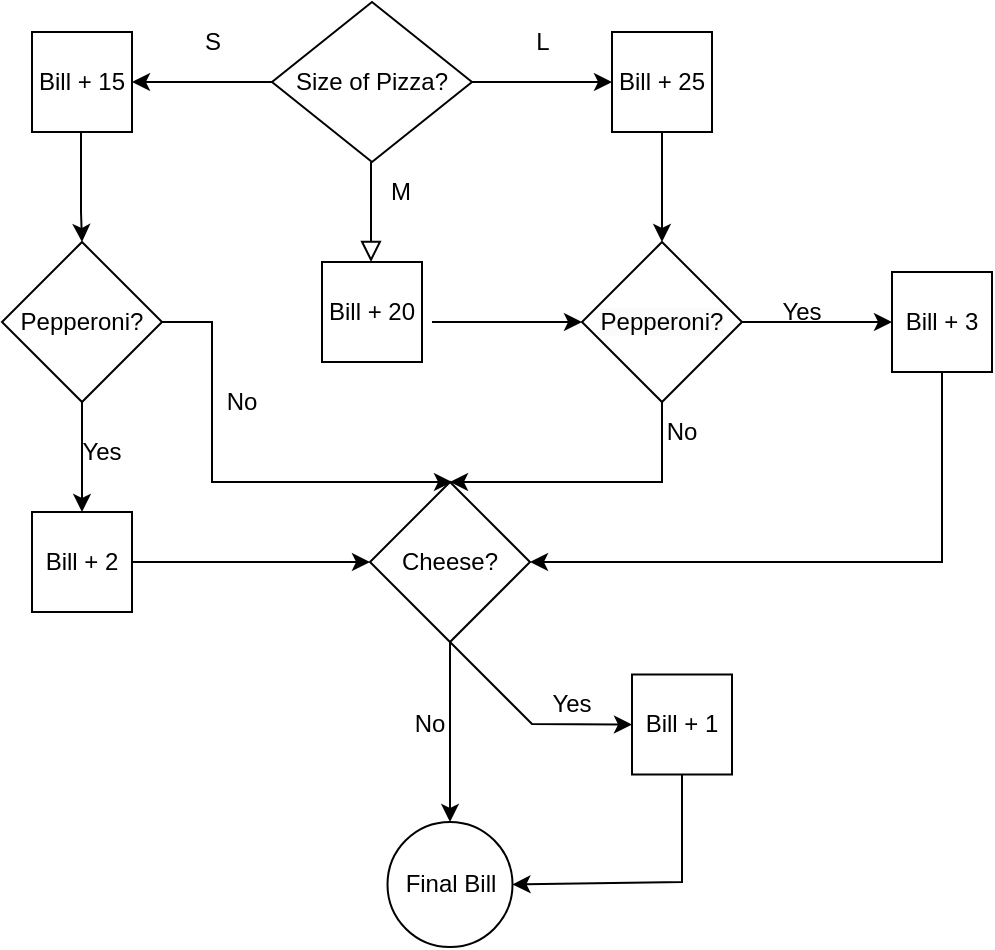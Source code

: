 <mxfile version="20.8.16" type="github">
  <diagram id="C5RBs43oDa-KdzZeNtuy" name="Page-1">
    <mxGraphModel dx="643" dy="606" grid="1" gridSize="10" guides="1" tooltips="1" connect="1" arrows="1" fold="1" page="1" pageScale="1" pageWidth="827" pageHeight="1169" math="0" shadow="0">
      <root>
        <mxCell id="WIyWlLk6GJQsqaUBKTNV-0" />
        <mxCell id="WIyWlLk6GJQsqaUBKTNV-1" parent="WIyWlLk6GJQsqaUBKTNV-0" />
        <mxCell id="WIyWlLk6GJQsqaUBKTNV-2" value="" style="rounded=0;html=1;jettySize=auto;orthogonalLoop=1;fontSize=11;endArrow=block;endFill=0;endSize=8;strokeWidth=1;shadow=0;labelBackgroundColor=none;edgeStyle=orthogonalEdgeStyle;" parent="WIyWlLk6GJQsqaUBKTNV-1" edge="1">
          <mxGeometry relative="1" as="geometry">
            <mxPoint x="399.5" y="120" as="sourcePoint" />
            <mxPoint x="399.5" y="170" as="targetPoint" />
          </mxGeometry>
        </mxCell>
        <mxCell id="BiVMqNbI33V2OBL2kVEZ-0" value="Size of Pizza?" style="rhombus;whiteSpace=wrap;html=1;" vertex="1" parent="WIyWlLk6GJQsqaUBKTNV-1">
          <mxGeometry x="350" y="40" width="100" height="80" as="geometry" />
        </mxCell>
        <mxCell id="BiVMqNbI33V2OBL2kVEZ-1" value="" style="endArrow=classic;html=1;rounded=0;" edge="1" parent="WIyWlLk6GJQsqaUBKTNV-1">
          <mxGeometry width="50" height="50" relative="1" as="geometry">
            <mxPoint x="450" y="80" as="sourcePoint" />
            <mxPoint x="520" y="80" as="targetPoint" />
          </mxGeometry>
        </mxCell>
        <mxCell id="BiVMqNbI33V2OBL2kVEZ-2" value="" style="endArrow=classic;html=1;rounded=0;exitX=0;exitY=0.5;exitDx=0;exitDy=0;" edge="1" parent="WIyWlLk6GJQsqaUBKTNV-1" source="BiVMqNbI33V2OBL2kVEZ-0">
          <mxGeometry width="50" height="50" relative="1" as="geometry">
            <mxPoint x="270" y="110" as="sourcePoint" />
            <mxPoint x="280" y="80" as="targetPoint" />
          </mxGeometry>
        </mxCell>
        <mxCell id="BiVMqNbI33V2OBL2kVEZ-3" value="Bill + 15" style="rounded=0;whiteSpace=wrap;html=1;" vertex="1" parent="WIyWlLk6GJQsqaUBKTNV-1">
          <mxGeometry x="230" y="55" width="50" height="50" as="geometry" />
        </mxCell>
        <mxCell id="BiVMqNbI33V2OBL2kVEZ-4" value="Bill + 25" style="rounded=0;whiteSpace=wrap;html=1;" vertex="1" parent="WIyWlLk6GJQsqaUBKTNV-1">
          <mxGeometry x="520" y="55" width="50" height="50" as="geometry" />
        </mxCell>
        <mxCell id="BiVMqNbI33V2OBL2kVEZ-5" value="Bill + 20" style="rounded=0;whiteSpace=wrap;html=1;" vertex="1" parent="WIyWlLk6GJQsqaUBKTNV-1">
          <mxGeometry x="375" y="170" width="50" height="50" as="geometry" />
        </mxCell>
        <mxCell id="BiVMqNbI33V2OBL2kVEZ-6" value="S" style="text;html=1;align=center;verticalAlign=middle;resizable=0;points=[];autosize=1;strokeColor=none;fillColor=none;" vertex="1" parent="WIyWlLk6GJQsqaUBKTNV-1">
          <mxGeometry x="305" y="45" width="30" height="30" as="geometry" />
        </mxCell>
        <mxCell id="BiVMqNbI33V2OBL2kVEZ-7" value="L" style="text;html=1;align=center;verticalAlign=middle;resizable=0;points=[];autosize=1;strokeColor=none;fillColor=none;" vertex="1" parent="WIyWlLk6GJQsqaUBKTNV-1">
          <mxGeometry x="470" y="45" width="30" height="30" as="geometry" />
        </mxCell>
        <mxCell id="BiVMqNbI33V2OBL2kVEZ-8" value="M" style="text;html=1;align=center;verticalAlign=middle;resizable=0;points=[];autosize=1;strokeColor=none;fillColor=none;" vertex="1" parent="WIyWlLk6GJQsqaUBKTNV-1">
          <mxGeometry x="399" y="120" width="30" height="30" as="geometry" />
        </mxCell>
        <mxCell id="BiVMqNbI33V2OBL2kVEZ-9" value="" style="endArrow=classic;html=1;rounded=0;" edge="1" parent="WIyWlLk6GJQsqaUBKTNV-1">
          <mxGeometry width="50" height="50" relative="1" as="geometry">
            <mxPoint x="254.5" y="105" as="sourcePoint" />
            <mxPoint x="255" y="160" as="targetPoint" />
            <Array as="points">
              <mxPoint x="254.5" y="145" />
            </Array>
          </mxGeometry>
        </mxCell>
        <mxCell id="BiVMqNbI33V2OBL2kVEZ-10" value="Pepperoni?" style="rhombus;whiteSpace=wrap;html=1;" vertex="1" parent="WIyWlLk6GJQsqaUBKTNV-1">
          <mxGeometry x="215" y="160" width="80" height="80" as="geometry" />
        </mxCell>
        <mxCell id="BiVMqNbI33V2OBL2kVEZ-11" value="" style="endArrow=classic;html=1;rounded=0;entryX=0.5;entryY=0;entryDx=0;entryDy=0;" edge="1" parent="WIyWlLk6GJQsqaUBKTNV-1" target="BiVMqNbI33V2OBL2kVEZ-16">
          <mxGeometry width="50" height="50" relative="1" as="geometry">
            <mxPoint x="255" y="240" as="sourcePoint" />
            <mxPoint x="255" y="290" as="targetPoint" />
          </mxGeometry>
        </mxCell>
        <mxCell id="BiVMqNbI33V2OBL2kVEZ-13" value="&lt;meta charset=&quot;utf-8&quot;&gt;&lt;span style=&quot;color: rgb(0, 0, 0); font-family: Helvetica; font-size: 12px; font-style: normal; font-variant-ligatures: normal; font-variant-caps: normal; font-weight: 400; letter-spacing: normal; orphans: 2; text-align: center; text-indent: 0px; text-transform: none; widows: 2; word-spacing: 0px; -webkit-text-stroke-width: 0px; background-color: rgb(251, 251, 251); text-decoration-thickness: initial; text-decoration-style: initial; text-decoration-color: initial; float: none; display: inline !important;&quot;&gt;Pepperoni?&lt;/span&gt;" style="rhombus;whiteSpace=wrap;html=1;" vertex="1" parent="WIyWlLk6GJQsqaUBKTNV-1">
          <mxGeometry x="505" y="160" width="80" height="80" as="geometry" />
        </mxCell>
        <mxCell id="BiVMqNbI33V2OBL2kVEZ-14" value="" style="endArrow=classic;html=1;rounded=0;" edge="1" parent="WIyWlLk6GJQsqaUBKTNV-1" target="BiVMqNbI33V2OBL2kVEZ-13">
          <mxGeometry width="50" height="50" relative="1" as="geometry">
            <mxPoint x="430" y="200" as="sourcePoint" />
            <mxPoint x="449" y="170" as="targetPoint" />
          </mxGeometry>
        </mxCell>
        <mxCell id="BiVMqNbI33V2OBL2kVEZ-15" value="" style="endArrow=classic;html=1;rounded=0;entryX=0.5;entryY=0;entryDx=0;entryDy=0;exitX=0.5;exitY=1;exitDx=0;exitDy=0;" edge="1" parent="WIyWlLk6GJQsqaUBKTNV-1" source="BiVMqNbI33V2OBL2kVEZ-4">
          <mxGeometry width="50" height="50" relative="1" as="geometry">
            <mxPoint x="545" y="100" as="sourcePoint" />
            <mxPoint x="545" y="160" as="targetPoint" />
          </mxGeometry>
        </mxCell>
        <mxCell id="BiVMqNbI33V2OBL2kVEZ-16" value="Bill + 2" style="rounded=0;whiteSpace=wrap;html=1;" vertex="1" parent="WIyWlLk6GJQsqaUBKTNV-1">
          <mxGeometry x="230" y="295" width="50" height="50" as="geometry" />
        </mxCell>
        <mxCell id="BiVMqNbI33V2OBL2kVEZ-18" value="Bill + 3" style="rounded=0;whiteSpace=wrap;html=1;" vertex="1" parent="WIyWlLk6GJQsqaUBKTNV-1">
          <mxGeometry x="660" y="175" width="50" height="50" as="geometry" />
        </mxCell>
        <mxCell id="BiVMqNbI33V2OBL2kVEZ-26" value="" style="endArrow=classic;html=1;rounded=0;entryX=0;entryY=0.5;entryDx=0;entryDy=0;exitX=1;exitY=0.5;exitDx=0;exitDy=0;" edge="1" parent="WIyWlLk6GJQsqaUBKTNV-1" source="BiVMqNbI33V2OBL2kVEZ-16" target="BiVMqNbI33V2OBL2kVEZ-39">
          <mxGeometry width="50" height="50" relative="1" as="geometry">
            <mxPoint x="319.5" y="315" as="sourcePoint" />
            <mxPoint x="319.5" y="360" as="targetPoint" />
          </mxGeometry>
        </mxCell>
        <mxCell id="BiVMqNbI33V2OBL2kVEZ-28" value="Yes" style="text;html=1;strokeColor=none;fillColor=none;align=center;verticalAlign=middle;whiteSpace=wrap;rounded=0;" vertex="1" parent="WIyWlLk6GJQsqaUBKTNV-1">
          <mxGeometry x="235" y="250" width="60" height="30" as="geometry" />
        </mxCell>
        <mxCell id="BiVMqNbI33V2OBL2kVEZ-29" value="Yes" style="text;html=1;strokeColor=none;fillColor=none;align=center;verticalAlign=middle;whiteSpace=wrap;rounded=0;" vertex="1" parent="WIyWlLk6GJQsqaUBKTNV-1">
          <mxGeometry x="585" y="180" width="60" height="30" as="geometry" />
        </mxCell>
        <mxCell id="BiVMqNbI33V2OBL2kVEZ-33" value="" style="endArrow=classic;html=1;rounded=0;entryX=0;entryY=0.5;entryDx=0;entryDy=0;exitX=1;exitY=0.5;exitDx=0;exitDy=0;" edge="1" parent="WIyWlLk6GJQsqaUBKTNV-1" source="BiVMqNbI33V2OBL2kVEZ-13" target="BiVMqNbI33V2OBL2kVEZ-18">
          <mxGeometry width="50" height="50" relative="1" as="geometry">
            <mxPoint x="544.5" y="240" as="sourcePoint" />
            <mxPoint x="545" y="280" as="targetPoint" />
            <Array as="points">
              <mxPoint x="610" y="200" />
            </Array>
          </mxGeometry>
        </mxCell>
        <mxCell id="BiVMqNbI33V2OBL2kVEZ-39" value="Cheese?" style="rhombus;whiteSpace=wrap;html=1;" vertex="1" parent="WIyWlLk6GJQsqaUBKTNV-1">
          <mxGeometry x="399" y="280" width="80" height="80" as="geometry" />
        </mxCell>
        <mxCell id="BiVMqNbI33V2OBL2kVEZ-42" value="" style="endArrow=classic;html=1;rounded=0;exitX=1;exitY=0.5;exitDx=0;exitDy=0;" edge="1" parent="WIyWlLk6GJQsqaUBKTNV-1" source="BiVMqNbI33V2OBL2kVEZ-10">
          <mxGeometry width="50" height="50" relative="1" as="geometry">
            <mxPoint x="300" y="200" as="sourcePoint" />
            <mxPoint x="440" y="280" as="targetPoint" />
            <Array as="points">
              <mxPoint x="320" y="200" />
              <mxPoint x="320" y="280" />
            </Array>
          </mxGeometry>
        </mxCell>
        <mxCell id="BiVMqNbI33V2OBL2kVEZ-45" value="No" style="text;html=1;strokeColor=none;fillColor=none;align=center;verticalAlign=middle;whiteSpace=wrap;rounded=0;" vertex="1" parent="WIyWlLk6GJQsqaUBKTNV-1">
          <mxGeometry x="305" y="225" width="60" height="30" as="geometry" />
        </mxCell>
        <mxCell id="BiVMqNbI33V2OBL2kVEZ-46" value="" style="endArrow=classic;html=1;rounded=0;entryX=0.5;entryY=0;entryDx=0;entryDy=0;" edge="1" parent="WIyWlLk6GJQsqaUBKTNV-1" source="BiVMqNbI33V2OBL2kVEZ-13" target="BiVMqNbI33V2OBL2kVEZ-39">
          <mxGeometry width="50" height="50" relative="1" as="geometry">
            <mxPoint x="545" y="290" as="sourcePoint" />
            <mxPoint x="545" y="310.711" as="targetPoint" />
            <Array as="points">
              <mxPoint x="545" y="280" />
            </Array>
          </mxGeometry>
        </mxCell>
        <mxCell id="BiVMqNbI33V2OBL2kVEZ-47" value="" style="endArrow=classic;html=1;rounded=0;exitX=0.5;exitY=1;exitDx=0;exitDy=0;entryX=1;entryY=0.5;entryDx=0;entryDy=0;" edge="1" parent="WIyWlLk6GJQsqaUBKTNV-1" source="BiVMqNbI33V2OBL2kVEZ-18" target="BiVMqNbI33V2OBL2kVEZ-39">
          <mxGeometry width="50" height="50" relative="1" as="geometry">
            <mxPoint x="670" y="250" as="sourcePoint" />
            <mxPoint x="720" y="200" as="targetPoint" />
            <Array as="points">
              <mxPoint x="685" y="320" />
            </Array>
          </mxGeometry>
        </mxCell>
        <mxCell id="BiVMqNbI33V2OBL2kVEZ-48" value="No" style="text;html=1;strokeColor=none;fillColor=none;align=center;verticalAlign=middle;whiteSpace=wrap;rounded=0;" vertex="1" parent="WIyWlLk6GJQsqaUBKTNV-1">
          <mxGeometry x="525" y="240" width="60" height="30" as="geometry" />
        </mxCell>
        <mxCell id="BiVMqNbI33V2OBL2kVEZ-50" value="Final Bill" style="ellipse;whiteSpace=wrap;html=1;aspect=fixed;" vertex="1" parent="WIyWlLk6GJQsqaUBKTNV-1">
          <mxGeometry x="407.75" y="450" width="62.5" height="62.5" as="geometry" />
        </mxCell>
        <mxCell id="BiVMqNbI33V2OBL2kVEZ-52" value="No" style="text;html=1;strokeColor=none;fillColor=none;align=center;verticalAlign=middle;whiteSpace=wrap;rounded=0;" vertex="1" parent="WIyWlLk6GJQsqaUBKTNV-1">
          <mxGeometry x="399" y="386.25" width="60" height="30" as="geometry" />
        </mxCell>
        <mxCell id="BiVMqNbI33V2OBL2kVEZ-54" value="Bill + 1" style="rounded=0;whiteSpace=wrap;html=1;" vertex="1" parent="WIyWlLk6GJQsqaUBKTNV-1">
          <mxGeometry x="530" y="376.25" width="50" height="50" as="geometry" />
        </mxCell>
        <mxCell id="BiVMqNbI33V2OBL2kVEZ-56" value="" style="endArrow=classic;html=1;rounded=0;exitX=0.5;exitY=1;exitDx=0;exitDy=0;entryX=0.5;entryY=0;entryDx=0;entryDy=0;" edge="1" parent="WIyWlLk6GJQsqaUBKTNV-1" source="BiVMqNbI33V2OBL2kVEZ-39" target="BiVMqNbI33V2OBL2kVEZ-50">
          <mxGeometry width="50" height="50" relative="1" as="geometry">
            <mxPoint x="460" y="370" as="sourcePoint" />
            <mxPoint x="510" y="320" as="targetPoint" />
          </mxGeometry>
        </mxCell>
        <mxCell id="BiVMqNbI33V2OBL2kVEZ-57" value="" style="endArrow=classic;html=1;rounded=0;exitX=0.5;exitY=1;exitDx=0;exitDy=0;entryX=0;entryY=0.5;entryDx=0;entryDy=0;" edge="1" parent="WIyWlLk6GJQsqaUBKTNV-1" source="BiVMqNbI33V2OBL2kVEZ-39" target="BiVMqNbI33V2OBL2kVEZ-54">
          <mxGeometry width="50" height="50" relative="1" as="geometry">
            <mxPoint x="460" y="370" as="sourcePoint" />
            <mxPoint x="510" y="320" as="targetPoint" />
            <Array as="points">
              <mxPoint x="480" y="401" />
            </Array>
          </mxGeometry>
        </mxCell>
        <mxCell id="BiVMqNbI33V2OBL2kVEZ-58" value="Yes" style="text;html=1;strokeColor=none;fillColor=none;align=center;verticalAlign=middle;whiteSpace=wrap;rounded=0;" vertex="1" parent="WIyWlLk6GJQsqaUBKTNV-1">
          <mxGeometry x="470" y="376.25" width="60" height="30" as="geometry" />
        </mxCell>
        <mxCell id="BiVMqNbI33V2OBL2kVEZ-59" value="" style="endArrow=classic;html=1;rounded=0;exitX=0.5;exitY=1;exitDx=0;exitDy=0;entryX=1;entryY=0.5;entryDx=0;entryDy=0;" edge="1" parent="WIyWlLk6GJQsqaUBKTNV-1" source="BiVMqNbI33V2OBL2kVEZ-54" target="BiVMqNbI33V2OBL2kVEZ-50">
          <mxGeometry width="50" height="50" relative="1" as="geometry">
            <mxPoint x="460" y="370" as="sourcePoint" />
            <mxPoint x="510" y="320" as="targetPoint" />
            <Array as="points">
              <mxPoint x="555" y="480" />
            </Array>
          </mxGeometry>
        </mxCell>
      </root>
    </mxGraphModel>
  </diagram>
</mxfile>
